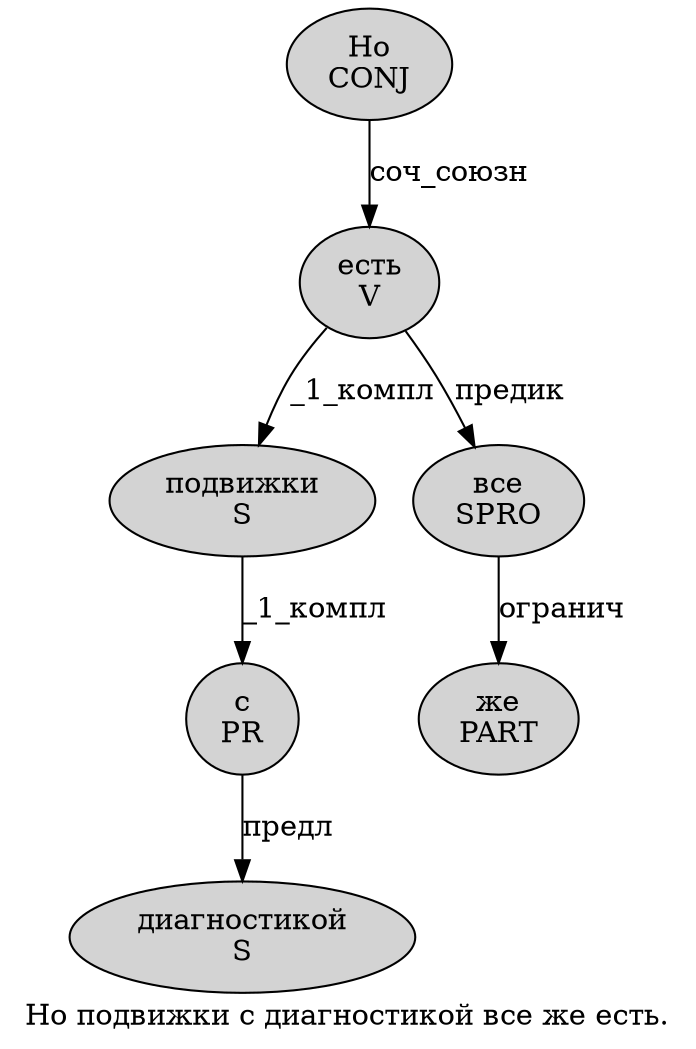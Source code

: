 digraph SENTENCE_512 {
	graph [label="Но подвижки с диагностикой все же есть."]
	node [style=filled]
		0 [label="Но
CONJ" color="" fillcolor=lightgray penwidth=1 shape=ellipse]
		1 [label="подвижки
S" color="" fillcolor=lightgray penwidth=1 shape=ellipse]
		2 [label="с
PR" color="" fillcolor=lightgray penwidth=1 shape=ellipse]
		3 [label="диагностикой
S" color="" fillcolor=lightgray penwidth=1 shape=ellipse]
		4 [label="все
SPRO" color="" fillcolor=lightgray penwidth=1 shape=ellipse]
		5 [label="же
PART" color="" fillcolor=lightgray penwidth=1 shape=ellipse]
		6 [label="есть
V" color="" fillcolor=lightgray penwidth=1 shape=ellipse]
			2 -> 3 [label="предл"]
			0 -> 6 [label="соч_союзн"]
			1 -> 2 [label="_1_компл"]
			6 -> 1 [label="_1_компл"]
			6 -> 4 [label="предик"]
			4 -> 5 [label="огранич"]
}
